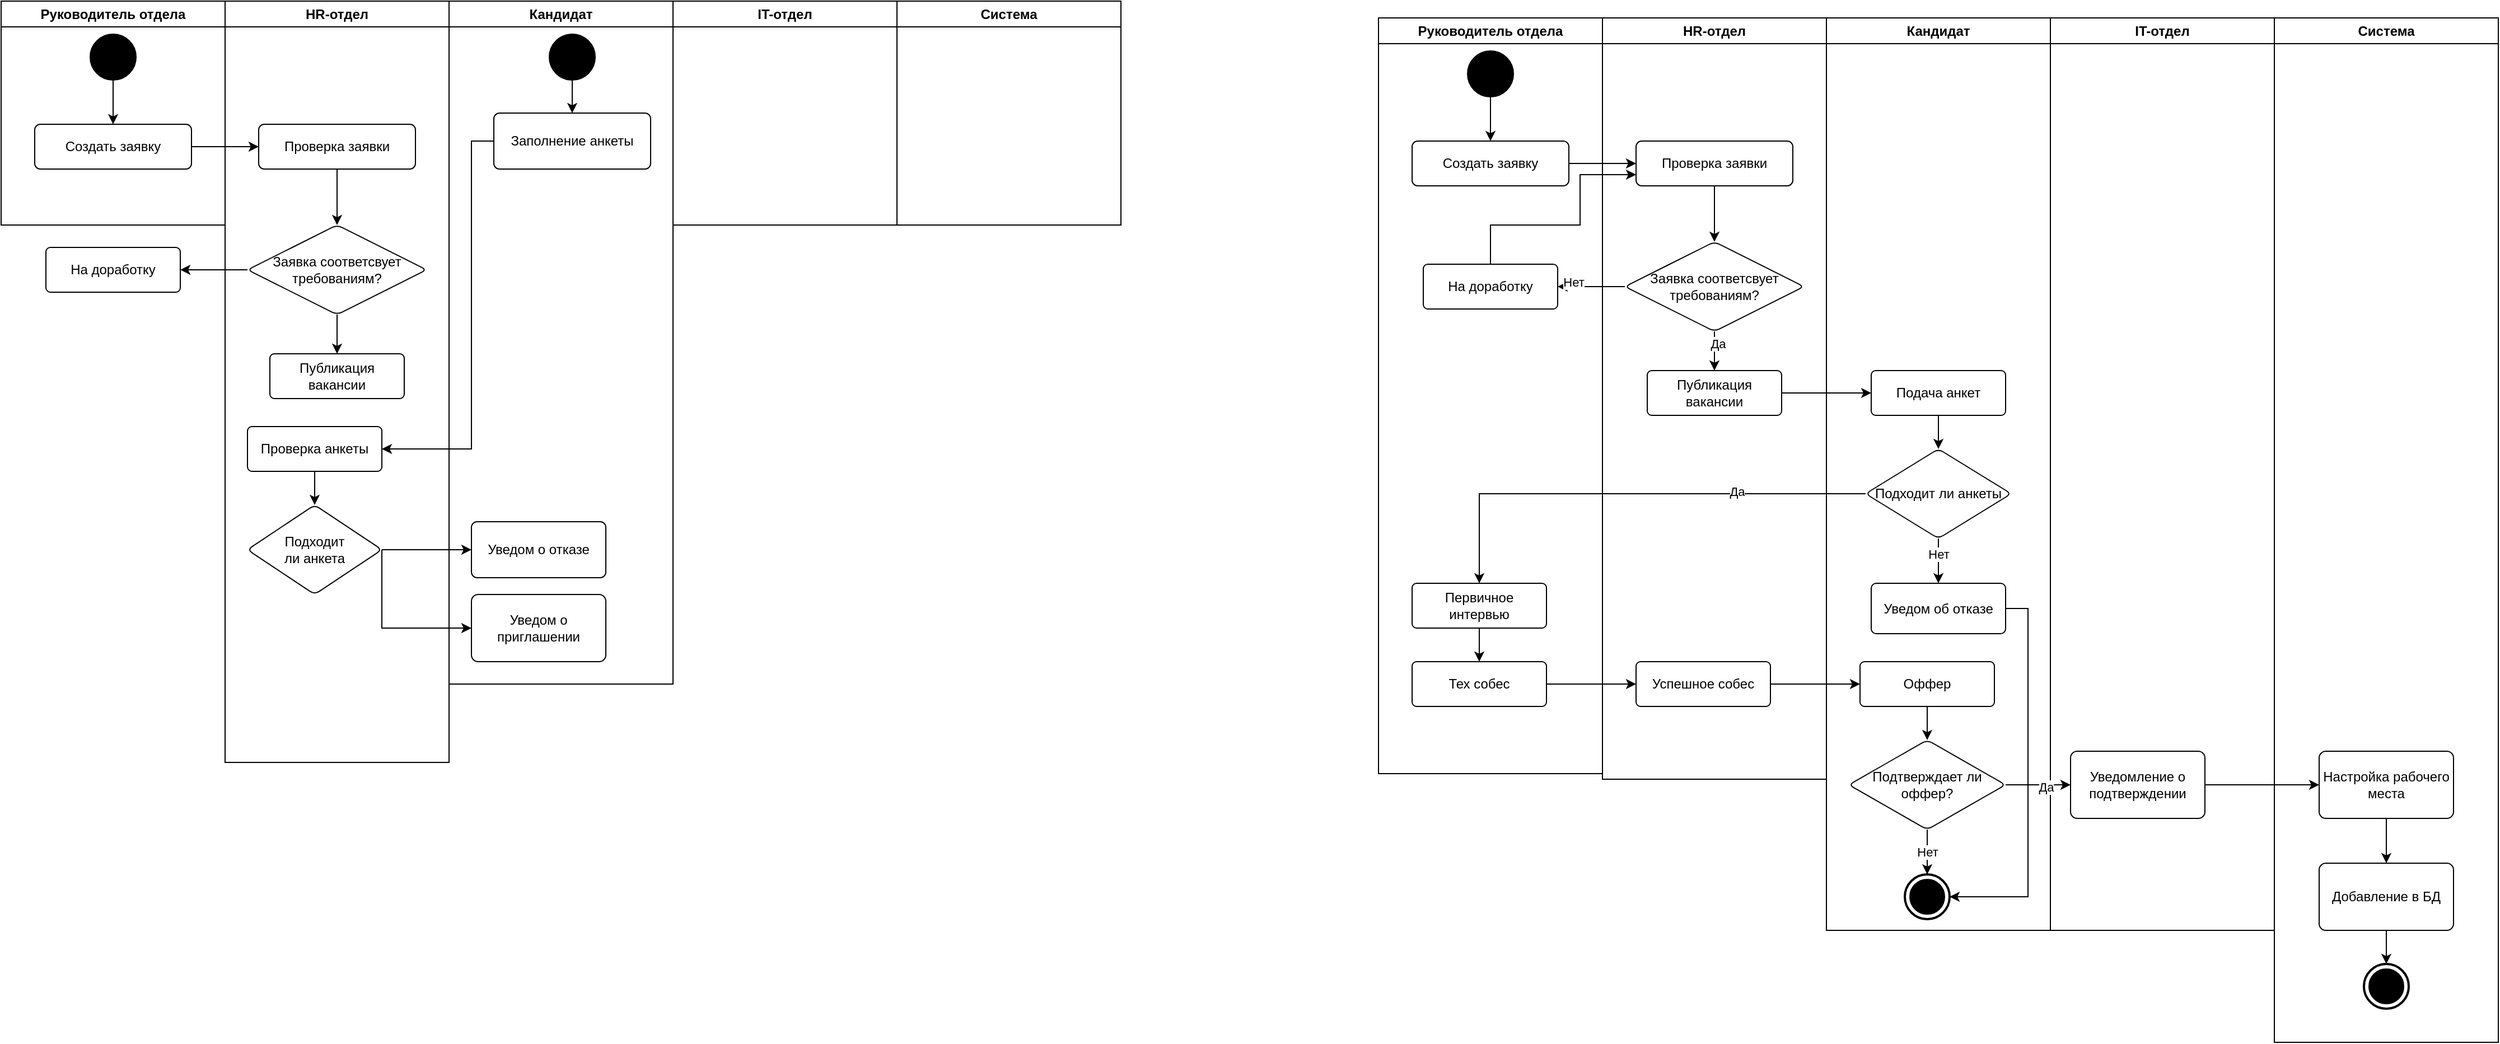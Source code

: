 <mxfile version="25.0.1">
  <diagram name="Страница — 1" id="Gs0cIierwycXXl9vTX-0">
    <mxGraphModel dx="893" dy="916" grid="1" gridSize="10" guides="1" tooltips="1" connect="1" arrows="1" fold="1" page="1" pageScale="1" pageWidth="827" pageHeight="1169" math="0" shadow="0">
      <root>
        <mxCell id="0" />
        <mxCell id="1" parent="0" />
        <mxCell id="Iv7kBXtknZm91gOtAHgk-1" value="Руководитель отдела" style="swimlane;whiteSpace=wrap;html=1;" vertex="1" parent="1">
          <mxGeometry x="220" y="230" width="200" height="200" as="geometry" />
        </mxCell>
        <mxCell id="Iv7kBXtknZm91gOtAHgk-8" style="edgeStyle=orthogonalEdgeStyle;rounded=0;orthogonalLoop=1;jettySize=auto;html=1;" edge="1" parent="Iv7kBXtknZm91gOtAHgk-1" source="Iv7kBXtknZm91gOtAHgk-6" target="Iv7kBXtknZm91gOtAHgk-7">
          <mxGeometry relative="1" as="geometry" />
        </mxCell>
        <mxCell id="Iv7kBXtknZm91gOtAHgk-6" value="" style="shape=ellipse;html=1;fillColor=strokeColor;strokeWidth=2;verticalLabelPosition=bottom;verticalAlignment=top;perimeter=ellipsePerimeter;" vertex="1" parent="Iv7kBXtknZm91gOtAHgk-1">
          <mxGeometry x="80" y="30" width="40" height="40" as="geometry" />
        </mxCell>
        <mxCell id="Iv7kBXtknZm91gOtAHgk-7" value="Создать заявку" style="html=1;align=center;verticalAlign=middle;rounded=1;absoluteArcSize=1;arcSize=10;dashed=0;whiteSpace=wrap;" vertex="1" parent="Iv7kBXtknZm91gOtAHgk-1">
          <mxGeometry x="30" y="110" width="140" height="40" as="geometry" />
        </mxCell>
        <mxCell id="Iv7kBXtknZm91gOtAHgk-2" value="HR-отдел" style="swimlane;whiteSpace=wrap;html=1;" vertex="1" parent="1">
          <mxGeometry x="420" y="230" width="200" height="680" as="geometry" />
        </mxCell>
        <mxCell id="Iv7kBXtknZm91gOtAHgk-12" value="" style="edgeStyle=orthogonalEdgeStyle;rounded=0;orthogonalLoop=1;jettySize=auto;html=1;" edge="1" parent="Iv7kBXtknZm91gOtAHgk-2" source="Iv7kBXtknZm91gOtAHgk-9" target="Iv7kBXtknZm91gOtAHgk-11">
          <mxGeometry relative="1" as="geometry" />
        </mxCell>
        <mxCell id="Iv7kBXtknZm91gOtAHgk-9" value="Проверка заявки" style="html=1;align=center;verticalAlign=middle;rounded=1;absoluteArcSize=1;arcSize=10;dashed=0;whiteSpace=wrap;" vertex="1" parent="Iv7kBXtknZm91gOtAHgk-2">
          <mxGeometry x="30" y="110" width="140" height="40" as="geometry" />
        </mxCell>
        <mxCell id="Iv7kBXtknZm91gOtAHgk-11" value="Заявка соответсвует требованиям?" style="rhombus;whiteSpace=wrap;html=1;rounded=1;arcSize=10;dashed=0;" vertex="1" parent="Iv7kBXtknZm91gOtAHgk-2">
          <mxGeometry x="20" y="200" width="160" height="80" as="geometry" />
        </mxCell>
        <mxCell id="Iv7kBXtknZm91gOtAHgk-13" value="Публикация вакансии" style="whiteSpace=wrap;html=1;rounded=1;arcSize=10;dashed=0;" vertex="1" parent="Iv7kBXtknZm91gOtAHgk-2">
          <mxGeometry x="40" y="315" width="120" height="40" as="geometry" />
        </mxCell>
        <mxCell id="Iv7kBXtknZm91gOtAHgk-14" value="" style="edgeStyle=orthogonalEdgeStyle;rounded=0;orthogonalLoop=1;jettySize=auto;html=1;" edge="1" parent="Iv7kBXtknZm91gOtAHgk-2" source="Iv7kBXtknZm91gOtAHgk-11" target="Iv7kBXtknZm91gOtAHgk-13">
          <mxGeometry relative="1" as="geometry" />
        </mxCell>
        <mxCell id="Iv7kBXtknZm91gOtAHgk-23" value="" style="edgeStyle=orthogonalEdgeStyle;rounded=0;orthogonalLoop=1;jettySize=auto;html=1;" edge="1" parent="Iv7kBXtknZm91gOtAHgk-2" source="Iv7kBXtknZm91gOtAHgk-21" target="Iv7kBXtknZm91gOtAHgk-22">
          <mxGeometry relative="1" as="geometry" />
        </mxCell>
        <mxCell id="Iv7kBXtknZm91gOtAHgk-21" value="Проверка анкеты" style="whiteSpace=wrap;html=1;rounded=1;arcSize=10;dashed=0;" vertex="1" parent="Iv7kBXtknZm91gOtAHgk-2">
          <mxGeometry x="20" y="380" width="120" height="40" as="geometry" />
        </mxCell>
        <mxCell id="Iv7kBXtknZm91gOtAHgk-22" value="Подходит&lt;div&gt;ли анкета&lt;/div&gt;" style="rhombus;whiteSpace=wrap;html=1;rounded=1;arcSize=10;dashed=0;" vertex="1" parent="Iv7kBXtknZm91gOtAHgk-2">
          <mxGeometry x="20" y="450" width="120" height="80" as="geometry" />
        </mxCell>
        <mxCell id="Iv7kBXtknZm91gOtAHgk-3" value="Кандидат" style="swimlane;whiteSpace=wrap;html=1;" vertex="1" parent="1">
          <mxGeometry x="620" y="230" width="200" height="610" as="geometry" />
        </mxCell>
        <mxCell id="Iv7kBXtknZm91gOtAHgk-17" value="Заполнение анкеты" style="html=1;align=center;verticalAlign=middle;rounded=1;absoluteArcSize=1;arcSize=10;dashed=0;whiteSpace=wrap;" vertex="1" parent="Iv7kBXtknZm91gOtAHgk-3">
          <mxGeometry x="40" y="100" width="140" height="50" as="geometry" />
        </mxCell>
        <mxCell id="Iv7kBXtknZm91gOtAHgk-19" value="" style="edgeStyle=orthogonalEdgeStyle;rounded=0;orthogonalLoop=1;jettySize=auto;html=1;" edge="1" parent="Iv7kBXtknZm91gOtAHgk-3" source="Iv7kBXtknZm91gOtAHgk-18" target="Iv7kBXtknZm91gOtAHgk-17">
          <mxGeometry relative="1" as="geometry" />
        </mxCell>
        <mxCell id="Iv7kBXtknZm91gOtAHgk-18" value="" style="shape=ellipse;html=1;fillColor=strokeColor;strokeWidth=2;verticalLabelPosition=bottom;verticalAlignment=top;perimeter=ellipsePerimeter;" vertex="1" parent="Iv7kBXtknZm91gOtAHgk-3">
          <mxGeometry x="90" y="30" width="40" height="40" as="geometry" />
        </mxCell>
        <mxCell id="Iv7kBXtknZm91gOtAHgk-24" value="Уведом о отказе" style="whiteSpace=wrap;html=1;rounded=1;arcSize=10;dashed=0;" vertex="1" parent="Iv7kBXtknZm91gOtAHgk-3">
          <mxGeometry x="20" y="465" width="120" height="50" as="geometry" />
        </mxCell>
        <mxCell id="Iv7kBXtknZm91gOtAHgk-26" value="Уведом о приглашении" style="whiteSpace=wrap;html=1;rounded=1;arcSize=10;dashed=0;" vertex="1" parent="Iv7kBXtknZm91gOtAHgk-3">
          <mxGeometry x="20" y="530" width="120" height="60" as="geometry" />
        </mxCell>
        <mxCell id="Iv7kBXtknZm91gOtAHgk-4" value="IT-отдел" style="swimlane;whiteSpace=wrap;html=1;" vertex="1" parent="1">
          <mxGeometry x="820" y="230" width="200" height="200" as="geometry" />
        </mxCell>
        <mxCell id="Iv7kBXtknZm91gOtAHgk-5" value="Система" style="swimlane;whiteSpace=wrap;html=1;" vertex="1" parent="1">
          <mxGeometry x="1020" y="230" width="200" height="200" as="geometry" />
        </mxCell>
        <mxCell id="Iv7kBXtknZm91gOtAHgk-10" value="" style="edgeStyle=orthogonalEdgeStyle;rounded=0;orthogonalLoop=1;jettySize=auto;html=1;" edge="1" parent="1" source="Iv7kBXtknZm91gOtAHgk-7" target="Iv7kBXtknZm91gOtAHgk-9">
          <mxGeometry relative="1" as="geometry" />
        </mxCell>
        <mxCell id="Iv7kBXtknZm91gOtAHgk-15" value="На доработку" style="whiteSpace=wrap;html=1;rounded=1;arcSize=10;dashed=0;" vertex="1" parent="1">
          <mxGeometry x="260" y="450" width="120" height="40" as="geometry" />
        </mxCell>
        <mxCell id="Iv7kBXtknZm91gOtAHgk-16" value="" style="edgeStyle=orthogonalEdgeStyle;rounded=0;orthogonalLoop=1;jettySize=auto;html=1;" edge="1" parent="1" source="Iv7kBXtknZm91gOtAHgk-11" target="Iv7kBXtknZm91gOtAHgk-15">
          <mxGeometry relative="1" as="geometry" />
        </mxCell>
        <mxCell id="Iv7kBXtknZm91gOtAHgk-20" style="edgeStyle=orthogonalEdgeStyle;rounded=0;orthogonalLoop=1;jettySize=auto;html=1;entryX=1;entryY=0.5;entryDx=0;entryDy=0;" edge="1" parent="1" source="Iv7kBXtknZm91gOtAHgk-17" target="Iv7kBXtknZm91gOtAHgk-21">
          <mxGeometry relative="1" as="geometry">
            <mxPoint x="730.0" y="700" as="targetPoint" />
            <Array as="points">
              <mxPoint x="640" y="355" />
              <mxPoint x="640" y="630" />
            </Array>
          </mxGeometry>
        </mxCell>
        <mxCell id="Iv7kBXtknZm91gOtAHgk-25" value="" style="edgeStyle=orthogonalEdgeStyle;rounded=0;orthogonalLoop=1;jettySize=auto;html=1;" edge="1" parent="1" source="Iv7kBXtknZm91gOtAHgk-22" target="Iv7kBXtknZm91gOtAHgk-24">
          <mxGeometry relative="1" as="geometry" />
        </mxCell>
        <mxCell id="Iv7kBXtknZm91gOtAHgk-27" value="" style="edgeStyle=orthogonalEdgeStyle;rounded=0;orthogonalLoop=1;jettySize=auto;html=1;" edge="1" parent="1" source="Iv7kBXtknZm91gOtAHgk-22" target="Iv7kBXtknZm91gOtAHgk-26">
          <mxGeometry relative="1" as="geometry">
            <Array as="points">
              <mxPoint x="560" y="790" />
            </Array>
          </mxGeometry>
        </mxCell>
        <mxCell id="Iv7kBXtknZm91gOtAHgk-56" value="Руководитель отдела" style="swimlane;whiteSpace=wrap;html=1;" vertex="1" parent="1">
          <mxGeometry x="1450" y="245" width="200" height="675" as="geometry" />
        </mxCell>
        <mxCell id="Iv7kBXtknZm91gOtAHgk-57" style="edgeStyle=orthogonalEdgeStyle;rounded=0;orthogonalLoop=1;jettySize=auto;html=1;" edge="1" parent="Iv7kBXtknZm91gOtAHgk-56" source="Iv7kBXtknZm91gOtAHgk-58" target="Iv7kBXtknZm91gOtAHgk-59">
          <mxGeometry relative="1" as="geometry" />
        </mxCell>
        <mxCell id="Iv7kBXtknZm91gOtAHgk-58" value="" style="shape=ellipse;html=1;fillColor=strokeColor;strokeWidth=2;verticalLabelPosition=bottom;verticalAlignment=top;perimeter=ellipsePerimeter;" vertex="1" parent="Iv7kBXtknZm91gOtAHgk-56">
          <mxGeometry x="80" y="30" width="40" height="40" as="geometry" />
        </mxCell>
        <mxCell id="Iv7kBXtknZm91gOtAHgk-59" value="Создать заявку" style="html=1;align=center;verticalAlign=middle;rounded=1;absoluteArcSize=1;arcSize=10;dashed=0;whiteSpace=wrap;" vertex="1" parent="Iv7kBXtknZm91gOtAHgk-56">
          <mxGeometry x="30" y="110" width="140" height="40" as="geometry" />
        </mxCell>
        <mxCell id="Iv7kBXtknZm91gOtAHgk-60" value="HR-отдел" style="swimlane;whiteSpace=wrap;html=1;" vertex="1" parent="1">
          <mxGeometry x="1650" y="245" width="200" height="680" as="geometry" />
        </mxCell>
        <mxCell id="Iv7kBXtknZm91gOtAHgk-61" value="" style="edgeStyle=orthogonalEdgeStyle;rounded=0;orthogonalLoop=1;jettySize=auto;html=1;" edge="1" parent="Iv7kBXtknZm91gOtAHgk-60" source="Iv7kBXtknZm91gOtAHgk-62" target="Iv7kBXtknZm91gOtAHgk-63">
          <mxGeometry relative="1" as="geometry" />
        </mxCell>
        <mxCell id="Iv7kBXtknZm91gOtAHgk-62" value="Проверка заявки" style="html=1;align=center;verticalAlign=middle;rounded=1;absoluteArcSize=1;arcSize=10;dashed=0;whiteSpace=wrap;" vertex="1" parent="Iv7kBXtknZm91gOtAHgk-60">
          <mxGeometry x="30" y="110" width="140" height="40" as="geometry" />
        </mxCell>
        <mxCell id="Iv7kBXtknZm91gOtAHgk-63" value="Заявка соответсвует требованиям?" style="rhombus;whiteSpace=wrap;html=1;rounded=1;arcSize=10;dashed=0;" vertex="1" parent="Iv7kBXtknZm91gOtAHgk-60">
          <mxGeometry x="20" y="200" width="160" height="80" as="geometry" />
        </mxCell>
        <mxCell id="Iv7kBXtknZm91gOtAHgk-64" value="Публикация вакансии" style="whiteSpace=wrap;html=1;rounded=1;arcSize=10;dashed=0;" vertex="1" parent="Iv7kBXtknZm91gOtAHgk-60">
          <mxGeometry x="40" y="315" width="120" height="40" as="geometry" />
        </mxCell>
        <mxCell id="Iv7kBXtknZm91gOtAHgk-65" value="" style="edgeStyle=orthogonalEdgeStyle;rounded=0;orthogonalLoop=1;jettySize=auto;html=1;" edge="1" parent="Iv7kBXtknZm91gOtAHgk-60" source="Iv7kBXtknZm91gOtAHgk-63" target="Iv7kBXtknZm91gOtAHgk-64">
          <mxGeometry relative="1" as="geometry" />
        </mxCell>
        <mxCell id="Iv7kBXtknZm91gOtAHgk-118" value="Да" style="edgeLabel;html=1;align=center;verticalAlign=middle;resizable=0;points=[];" vertex="1" connectable="0" parent="Iv7kBXtknZm91gOtAHgk-65">
          <mxGeometry x="-0.534" y="3" relative="1" as="geometry">
            <mxPoint as="offset" />
          </mxGeometry>
        </mxCell>
        <mxCell id="Iv7kBXtknZm91gOtAHgk-96" value="" style="edgeStyle=orthogonalEdgeStyle;rounded=0;orthogonalLoop=1;jettySize=auto;html=1;" edge="1" parent="Iv7kBXtknZm91gOtAHgk-60" source="Iv7kBXtknZm91gOtAHgk-93" target="Iv7kBXtknZm91gOtAHgk-95">
          <mxGeometry relative="1" as="geometry" />
        </mxCell>
        <mxCell id="Iv7kBXtknZm91gOtAHgk-93" value="Успешное собес" style="whiteSpace=wrap;html=1;rounded=1;arcSize=10;dashed=0;" vertex="1" parent="Iv7kBXtknZm91gOtAHgk-60">
          <mxGeometry x="30" y="575" width="120" height="40" as="geometry" />
        </mxCell>
        <mxCell id="Iv7kBXtknZm91gOtAHgk-95" value="Оффер" style="whiteSpace=wrap;html=1;rounded=1;arcSize=10;dashed=0;" vertex="1" parent="Iv7kBXtknZm91gOtAHgk-60">
          <mxGeometry x="230" y="575" width="120" height="40" as="geometry" />
        </mxCell>
        <mxCell id="Iv7kBXtknZm91gOtAHgk-69" value="Кандидат" style="swimlane;whiteSpace=wrap;html=1;" vertex="1" parent="1">
          <mxGeometry x="1850" y="245" width="200" height="815" as="geometry" />
        </mxCell>
        <mxCell id="Iv7kBXtknZm91gOtAHgk-86" value="" style="edgeStyle=orthogonalEdgeStyle;rounded=0;orthogonalLoop=1;jettySize=auto;html=1;" edge="1" parent="Iv7kBXtknZm91gOtAHgk-69" source="Iv7kBXtknZm91gOtAHgk-83" target="Iv7kBXtknZm91gOtAHgk-85">
          <mxGeometry relative="1" as="geometry" />
        </mxCell>
        <mxCell id="Iv7kBXtknZm91gOtAHgk-83" value="Подача анкет" style="whiteSpace=wrap;html=1;rounded=1;arcSize=10;dashed=0;" vertex="1" parent="Iv7kBXtknZm91gOtAHgk-69">
          <mxGeometry x="40" y="315" width="120" height="40" as="geometry" />
        </mxCell>
        <mxCell id="Iv7kBXtknZm91gOtAHgk-90" value="" style="edgeStyle=orthogonalEdgeStyle;rounded=0;orthogonalLoop=1;jettySize=auto;html=1;" edge="1" parent="Iv7kBXtknZm91gOtAHgk-69" source="Iv7kBXtknZm91gOtAHgk-85" target="Iv7kBXtknZm91gOtAHgk-89">
          <mxGeometry relative="1" as="geometry" />
        </mxCell>
        <mxCell id="Iv7kBXtknZm91gOtAHgk-114" value="Нет" style="edgeLabel;html=1;align=center;verticalAlign=middle;resizable=0;points=[];" vertex="1" connectable="0" parent="Iv7kBXtknZm91gOtAHgk-90">
          <mxGeometry x="-0.317" relative="1" as="geometry">
            <mxPoint as="offset" />
          </mxGeometry>
        </mxCell>
        <mxCell id="Iv7kBXtknZm91gOtAHgk-85" value="Подходит ли анкеты" style="rhombus;whiteSpace=wrap;html=1;rounded=1;arcSize=10;dashed=0;" vertex="1" parent="Iv7kBXtknZm91gOtAHgk-69">
          <mxGeometry x="35" y="385" width="130" height="80" as="geometry" />
        </mxCell>
        <mxCell id="Iv7kBXtknZm91gOtAHgk-89" value="Уведом об отказе" style="whiteSpace=wrap;html=1;rounded=1;arcSize=10;dashed=0;" vertex="1" parent="Iv7kBXtknZm91gOtAHgk-69">
          <mxGeometry x="40" y="505" width="120" height="45" as="geometry" />
        </mxCell>
        <mxCell id="Iv7kBXtknZm91gOtAHgk-97" value="Подтверждает ли оффер?" style="rhombus;whiteSpace=wrap;html=1;rounded=1;arcSize=10;dashed=0;" vertex="1" parent="Iv7kBXtknZm91gOtAHgk-69">
          <mxGeometry x="20" y="645" width="140" height="80" as="geometry" />
        </mxCell>
        <mxCell id="Iv7kBXtknZm91gOtAHgk-104" value="" style="html=1;shape=mxgraph.sysml.actFinal;strokeWidth=2;verticalLabelPosition=bottom;verticalAlignment=top;" vertex="1" parent="Iv7kBXtknZm91gOtAHgk-69">
          <mxGeometry x="70" y="765" width="40" height="40" as="geometry" />
        </mxCell>
        <mxCell id="Iv7kBXtknZm91gOtAHgk-102" value="Нет" style="edgeStyle=orthogonalEdgeStyle;rounded=0;orthogonalLoop=1;jettySize=auto;html=1;entryX=0.5;entryY=0;entryDx=0;entryDy=0;" edge="1" parent="Iv7kBXtknZm91gOtAHgk-69" source="Iv7kBXtknZm91gOtAHgk-97" target="Iv7kBXtknZm91gOtAHgk-104">
          <mxGeometry relative="1" as="geometry">
            <mxPoint x="90" y="765" as="targetPoint" />
          </mxGeometry>
        </mxCell>
        <mxCell id="Iv7kBXtknZm91gOtAHgk-115" style="edgeStyle=orthogonalEdgeStyle;rounded=0;orthogonalLoop=1;jettySize=auto;html=1;entryX=1;entryY=0.5;entryDx=0;entryDy=0;entryPerimeter=0;" edge="1" parent="Iv7kBXtknZm91gOtAHgk-69" source="Iv7kBXtknZm91gOtAHgk-89" target="Iv7kBXtknZm91gOtAHgk-104">
          <mxGeometry relative="1" as="geometry">
            <Array as="points">
              <mxPoint x="180" y="528" />
              <mxPoint x="180" y="785" />
            </Array>
          </mxGeometry>
        </mxCell>
        <mxCell id="Iv7kBXtknZm91gOtAHgk-75" value="IT-отдел" style="swimlane;whiteSpace=wrap;html=1;" vertex="1" parent="1">
          <mxGeometry x="2050" y="245" width="200" height="815" as="geometry" />
        </mxCell>
        <mxCell id="Iv7kBXtknZm91gOtAHgk-76" value="Система" style="swimlane;whiteSpace=wrap;html=1;" vertex="1" parent="1">
          <mxGeometry x="2250" y="245" width="200" height="915" as="geometry" />
        </mxCell>
        <mxCell id="Iv7kBXtknZm91gOtAHgk-105" value="Настройка рабочего места" style="whiteSpace=wrap;html=1;rounded=1;arcSize=10;dashed=0;" vertex="1" parent="Iv7kBXtknZm91gOtAHgk-76">
          <mxGeometry x="40" y="655" width="120" height="60" as="geometry" />
        </mxCell>
        <mxCell id="Iv7kBXtknZm91gOtAHgk-107" value="Добавление в БД" style="whiteSpace=wrap;html=1;rounded=1;arcSize=10;dashed=0;" vertex="1" parent="Iv7kBXtknZm91gOtAHgk-76">
          <mxGeometry x="40" y="755" width="120" height="60" as="geometry" />
        </mxCell>
        <mxCell id="Iv7kBXtknZm91gOtAHgk-108" value="" style="edgeStyle=orthogonalEdgeStyle;rounded=0;orthogonalLoop=1;jettySize=auto;html=1;" edge="1" parent="Iv7kBXtknZm91gOtAHgk-76" source="Iv7kBXtknZm91gOtAHgk-105" target="Iv7kBXtknZm91gOtAHgk-107">
          <mxGeometry relative="1" as="geometry" />
        </mxCell>
        <mxCell id="Iv7kBXtknZm91gOtAHgk-110" value="" style="html=1;shape=mxgraph.sysml.actFinal;strokeWidth=2;verticalLabelPosition=bottom;verticalAlignment=top;" vertex="1" parent="Iv7kBXtknZm91gOtAHgk-76">
          <mxGeometry x="80" y="845" width="40" height="40" as="geometry" />
        </mxCell>
        <mxCell id="Iv7kBXtknZm91gOtAHgk-111" style="edgeStyle=orthogonalEdgeStyle;rounded=0;orthogonalLoop=1;jettySize=auto;html=1;entryX=0.5;entryY=0;entryDx=0;entryDy=0;entryPerimeter=0;" edge="1" parent="Iv7kBXtknZm91gOtAHgk-76" source="Iv7kBXtknZm91gOtAHgk-107" target="Iv7kBXtknZm91gOtAHgk-110">
          <mxGeometry relative="1" as="geometry" />
        </mxCell>
        <mxCell id="Iv7kBXtknZm91gOtAHgk-77" value="" style="edgeStyle=orthogonalEdgeStyle;rounded=0;orthogonalLoop=1;jettySize=auto;html=1;" edge="1" source="Iv7kBXtknZm91gOtAHgk-59" target="Iv7kBXtknZm91gOtAHgk-62" parent="1">
          <mxGeometry relative="1" as="geometry" />
        </mxCell>
        <mxCell id="Iv7kBXtknZm91gOtAHgk-116" style="edgeStyle=orthogonalEdgeStyle;rounded=0;orthogonalLoop=1;jettySize=auto;html=1;entryX=0;entryY=0.75;entryDx=0;entryDy=0;" edge="1" parent="1" source="Iv7kBXtknZm91gOtAHgk-78" target="Iv7kBXtknZm91gOtAHgk-62">
          <mxGeometry relative="1" as="geometry">
            <Array as="points">
              <mxPoint x="1550" y="430" />
              <mxPoint x="1630" y="430" />
              <mxPoint x="1630" y="385" />
            </Array>
          </mxGeometry>
        </mxCell>
        <mxCell id="Iv7kBXtknZm91gOtAHgk-78" value="На доработку" style="whiteSpace=wrap;html=1;rounded=1;arcSize=10;dashed=0;" vertex="1" parent="1">
          <mxGeometry x="1490" y="465" width="120" height="40" as="geometry" />
        </mxCell>
        <mxCell id="Iv7kBXtknZm91gOtAHgk-79" value="" style="edgeStyle=orthogonalEdgeStyle;rounded=0;orthogonalLoop=1;jettySize=auto;html=1;" edge="1" source="Iv7kBXtknZm91gOtAHgk-63" target="Iv7kBXtknZm91gOtAHgk-78" parent="1">
          <mxGeometry relative="1" as="geometry" />
        </mxCell>
        <mxCell id="Iv7kBXtknZm91gOtAHgk-117" value="Нет" style="edgeLabel;html=1;align=center;verticalAlign=middle;resizable=0;points=[];" vertex="1" connectable="0" parent="Iv7kBXtknZm91gOtAHgk-79">
          <mxGeometry x="0.555" y="-4" relative="1" as="geometry">
            <mxPoint as="offset" />
          </mxGeometry>
        </mxCell>
        <mxCell id="Iv7kBXtknZm91gOtAHgk-84" value="" style="edgeStyle=orthogonalEdgeStyle;rounded=0;orthogonalLoop=1;jettySize=auto;html=1;" edge="1" parent="1" source="Iv7kBXtknZm91gOtAHgk-64" target="Iv7kBXtknZm91gOtAHgk-83">
          <mxGeometry relative="1" as="geometry" />
        </mxCell>
        <mxCell id="Iv7kBXtknZm91gOtAHgk-92" value="" style="edgeStyle=orthogonalEdgeStyle;rounded=0;orthogonalLoop=1;jettySize=auto;html=1;" edge="1" parent="1" source="Iv7kBXtknZm91gOtAHgk-87" target="Iv7kBXtknZm91gOtAHgk-91">
          <mxGeometry relative="1" as="geometry" />
        </mxCell>
        <mxCell id="Iv7kBXtknZm91gOtAHgk-87" value="Первичное интервью" style="whiteSpace=wrap;html=1;rounded=1;arcSize=10;dashed=0;" vertex="1" parent="1">
          <mxGeometry x="1480" y="750" width="120" height="40" as="geometry" />
        </mxCell>
        <mxCell id="Iv7kBXtknZm91gOtAHgk-88" style="edgeStyle=orthogonalEdgeStyle;rounded=0;orthogonalLoop=1;jettySize=auto;html=1;entryX=0.5;entryY=0;entryDx=0;entryDy=0;" edge="1" parent="1" source="Iv7kBXtknZm91gOtAHgk-85" target="Iv7kBXtknZm91gOtAHgk-87">
          <mxGeometry relative="1" as="geometry" />
        </mxCell>
        <mxCell id="Iv7kBXtknZm91gOtAHgk-113" value="Да" style="edgeLabel;html=1;align=center;verticalAlign=middle;resizable=0;points=[];" vertex="1" connectable="0" parent="Iv7kBXtknZm91gOtAHgk-88">
          <mxGeometry x="-0.458" y="-2" relative="1" as="geometry">
            <mxPoint as="offset" />
          </mxGeometry>
        </mxCell>
        <mxCell id="Iv7kBXtknZm91gOtAHgk-94" value="" style="edgeStyle=orthogonalEdgeStyle;rounded=0;orthogonalLoop=1;jettySize=auto;html=1;" edge="1" parent="1" source="Iv7kBXtknZm91gOtAHgk-91" target="Iv7kBXtknZm91gOtAHgk-93">
          <mxGeometry relative="1" as="geometry" />
        </mxCell>
        <mxCell id="Iv7kBXtknZm91gOtAHgk-91" value="Тех собес" style="whiteSpace=wrap;html=1;rounded=1;arcSize=10;dashed=0;" vertex="1" parent="1">
          <mxGeometry x="1480" y="820" width="120" height="40" as="geometry" />
        </mxCell>
        <mxCell id="Iv7kBXtknZm91gOtAHgk-98" value="" style="edgeStyle=orthogonalEdgeStyle;rounded=0;orthogonalLoop=1;jettySize=auto;html=1;" edge="1" parent="1" source="Iv7kBXtknZm91gOtAHgk-95" target="Iv7kBXtknZm91gOtAHgk-97">
          <mxGeometry relative="1" as="geometry" />
        </mxCell>
        <mxCell id="Iv7kBXtknZm91gOtAHgk-106" value="" style="edgeStyle=orthogonalEdgeStyle;rounded=0;orthogonalLoop=1;jettySize=auto;html=1;" edge="1" parent="1" source="Iv7kBXtknZm91gOtAHgk-99" target="Iv7kBXtknZm91gOtAHgk-105">
          <mxGeometry relative="1" as="geometry" />
        </mxCell>
        <mxCell id="Iv7kBXtknZm91gOtAHgk-99" value="Уведомление о подтверждении" style="whiteSpace=wrap;html=1;rounded=1;arcSize=10;dashed=0;" vertex="1" parent="1">
          <mxGeometry x="2068" y="900" width="120" height="60" as="geometry" />
        </mxCell>
        <mxCell id="Iv7kBXtknZm91gOtAHgk-100" value="" style="edgeStyle=orthogonalEdgeStyle;rounded=0;orthogonalLoop=1;jettySize=auto;html=1;" edge="1" parent="1" source="Iv7kBXtknZm91gOtAHgk-97" target="Iv7kBXtknZm91gOtAHgk-99">
          <mxGeometry relative="1" as="geometry" />
        </mxCell>
        <mxCell id="Iv7kBXtknZm91gOtAHgk-112" value="Да" style="edgeLabel;html=1;align=center;verticalAlign=middle;resizable=0;points=[];" vertex="1" connectable="0" parent="Iv7kBXtknZm91gOtAHgk-100">
          <mxGeometry x="0.223" y="-2" relative="1" as="geometry">
            <mxPoint as="offset" />
          </mxGeometry>
        </mxCell>
      </root>
    </mxGraphModel>
  </diagram>
</mxfile>
